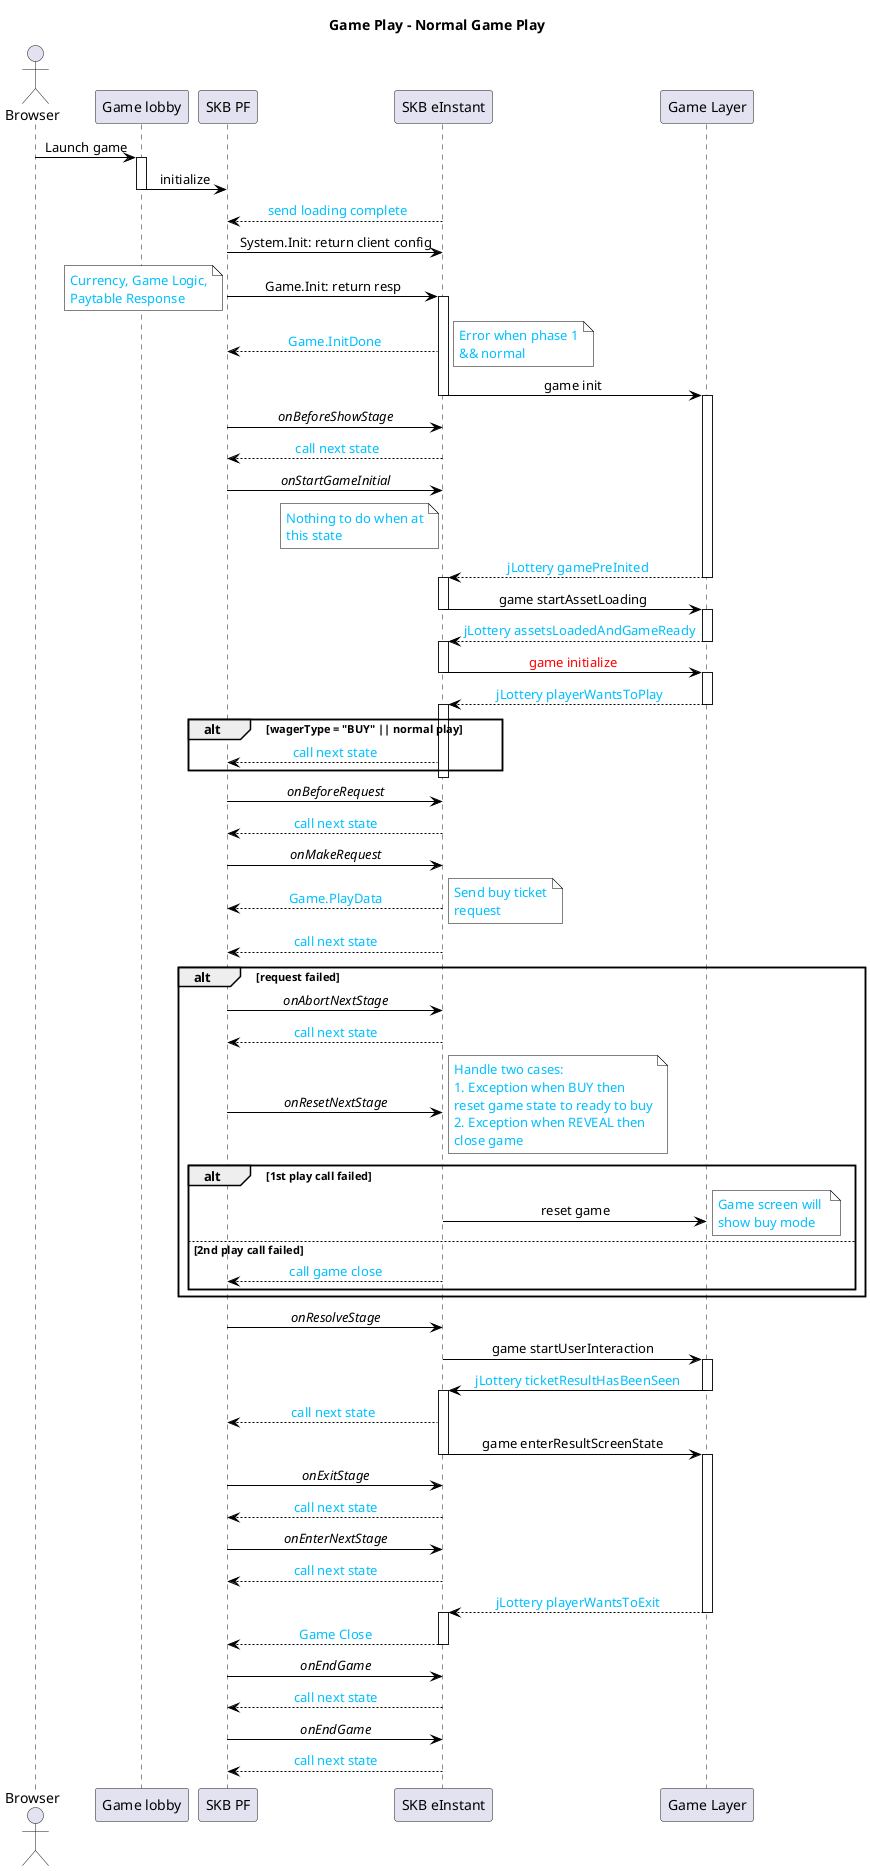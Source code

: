 @startuml
title Game Play - Normal Game Play
skinparam sequence {
    ArrowColor black
    MessageAlign center
}
skinparam note{
    FontColor deepskyblue
    BackgroundColor white
    BorderColor black
}
actor Browser
participant "Game lobby"
participant "SKB PF"
participant "SKB eInstant"

participant "Game Layer"

Browser -> "Game lobby" : Launch game
activate "Game lobby"
"Game lobby" -> "SKB PF" : initialize
deactivate "Game lobby"


"SKB eInstant" --> "SKB PF" : <color:deepskyblue> send loading complete
"SKB PF" -> "SKB eInstant" : System.Init: return client config
"SKB PF" -> "SKB eInstant" : Game.Init: return resp

note left
Currency, Game Logic,
Paytable Response
end note


activate "SKB eInstant"
"SKB eInstant" --> "SKB PF" : <color: deepskyblue> Game.InitDone
note right
Error when phase 1
&& normal
end note
"SKB eInstant" -> "Game Layer" : game init
deactivate "SKB eInstant"
activate "Game Layer"

"SKB PF" -> "SKB eInstant" : <i>onBeforeShowStage</i>
"SKB eInstant" --> "SKB PF" : <color:deepskyblue> call next state

"SKB PF" -> "SKB eInstant" : <i>onStartGameInitial</i>
note left of "SKB eInstant"
Nothing to do when at
this state
end note

"Game Layer" --> "SKB eInstant" : <color:deepskyblue>jLottery gamePreInited
deactivate "Game Layer"
activate "SKB eInstant"
"SKB eInstant" -> "Game Layer" : game startAssetLoading
deactivate "SKB eInstant"
activate "Game Layer"
"Game Layer" --> "SKB eInstant" : <color:deepskyblue> jLottery assetsLoadedAndGameReady
deactivate "Game Layer"
activate "SKB eInstant"
"SKB eInstant" -> "Game Layer" : <color:red>game initialize
deactivate "SKB eInstant"
activate "Game Layer"
"Game Layer" --> "SKB eInstant" : <color:deepskyblue> jLottery playerWantsToPlay
deactivate "Game Layer"

activate "SKB eInstant"
alt wagerType = "BUY" || normal play
"SKB eInstant" --> "SKB PF" : <color:deepskyblue> call next state
end alt

deactivate "SKB eInstant"
"SKB PF" -> "SKB eInstant" : <i>onBeforeRequest</i>
"SKB eInstant" --> "SKB PF" : <color:deepskyblue>call next state
"SKB PF" -> "SKB eInstant" : <i>onMakeRequest</i>
"SKB eInstant" --> "SKB PF" : <color:deepskyblue>Game.PlayData
note right
Send buy ticket
request
end note
"SKB eInstant" --> "SKB PF" : <color:deepskyblue>call next state
alt request failed
"SKB PF" -> "SKB eInstant" : <i>onAbortNextStage</i>
"SKB eInstant" --> "SKB PF" : <color:deepskyblue>call next state
"SKB PF" -> "SKB eInstant" : <i>onResetNextStage</i>
note right
Handle two cases: 
1. Exception when BUY then 
reset game state to ready to buy
2. Exception when REVEAL then 
close game
end note
alt 1st play call failed
"SKB eInstant" -> "Game Layer" : reset game
note right
Game screen will 
show buy mode
end note
else 2nd play call failed
"SKB eInstant" --> "SKB PF" : <color:deepskyblue>call game close
end alt
end alt

"SKB PF" -> "SKB eInstant" : <i>onResolveStage</i>

"SKB eInstant" -> "Game Layer" : game startUserInteraction
activate "Game Layer"
"Game Layer" -> "SKB eInstant" : <color:deepskyblue>jLottery ticketResultHasBeenSeen
deactivate "Game Layer"
activate "SKB eInstant"
"SKB eInstant" --> "SKB PF" : <color:deepskyblue>call next state
"SKB eInstant" -> "Game Layer" : game enterResultScreenState
deactivate "SKB eInstant"
activate "Game Layer"
"SKB PF" -> "SKB eInstant" : <i>onExitStage</i>
"SKB eInstant" --> "SKB PF" : <color:deepskyblue>call next state
"SKB PF" -> "SKB eInstant" : <i>onEnterNextStage</i>
"SKB eInstant" --> "SKB PF" : <color:deepskyblue>call next state

"Game Layer" --> "SKB eInstant" : <color:deepskyblue>jLottery playerWantsToExit
deactivate "Game Layer"
activate "SKB eInstant"
"SKB eInstant" --> "SKB PF" : <color:deepskyblue>Game Close
deactivate "SKB eInstant"
"SKB PF" -> "SKB eInstant" : <i>onEndGame</i>
"SKB eInstant" --> "SKB PF" : <color:deepskyblue>call next state
"SKB PF" -> "SKB eInstant" : <i>onEndGame</i>
"SKB eInstant" --> "SKB PF" : <color:deepskyblue>call next state
@enduml
